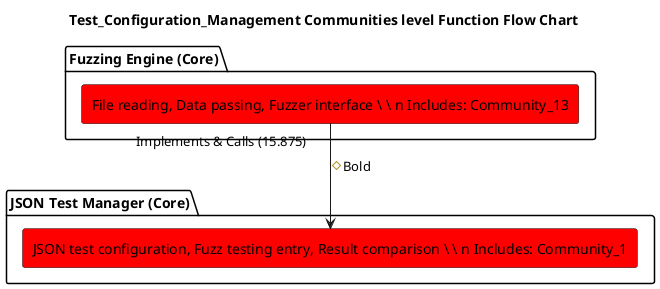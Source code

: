 @startuml
title Test_Configuration_Management Communities level Function Flow Chart

skinparam nodesep 30
skinparam ranksep 40

package "Fuzzing Engine (Core)" {
  rectangle "File reading, Data passing, Fuzzer interface \ \ n Includes: Community_13" as FuzzingEngine #Red
}

package "JSON Test Manager (Core)" {
  rectangle "JSON test configuration, Fuzz testing entry, Result comparison \ \ n Includes: Community_1" as JSONTestManager #Red
}

FuzzingEngine --> JSONTestManager : "Implements & Calls (15.875)" #Bold

@enduml